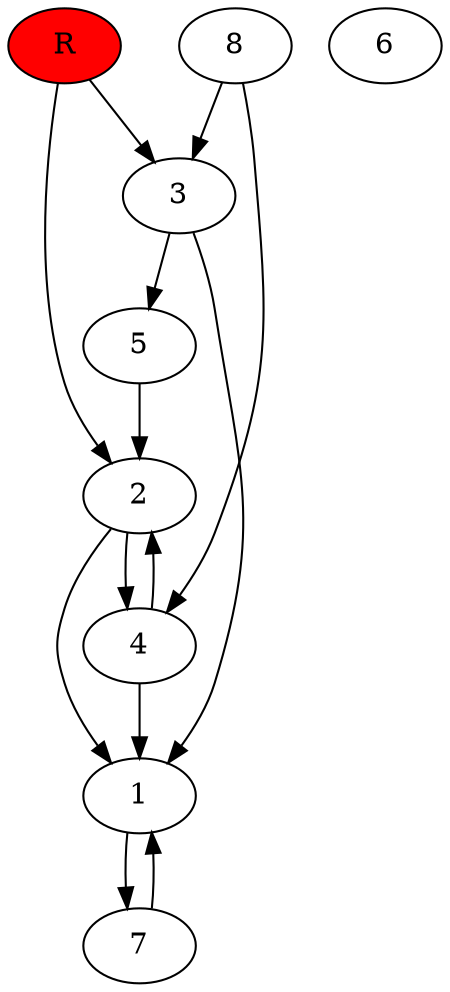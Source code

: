 digraph prb4442 {
	1
	2
	3
	4
	5
	6
	7
	8
	R [fillcolor="#ff0000" style=filled]
	1 -> 7
	2 -> 1
	2 -> 4
	3 -> 1
	3 -> 5
	4 -> 1
	4 -> 2
	5 -> 2
	7 -> 1
	8 -> 3
	8 -> 4
	R -> 2
	R -> 3
}
